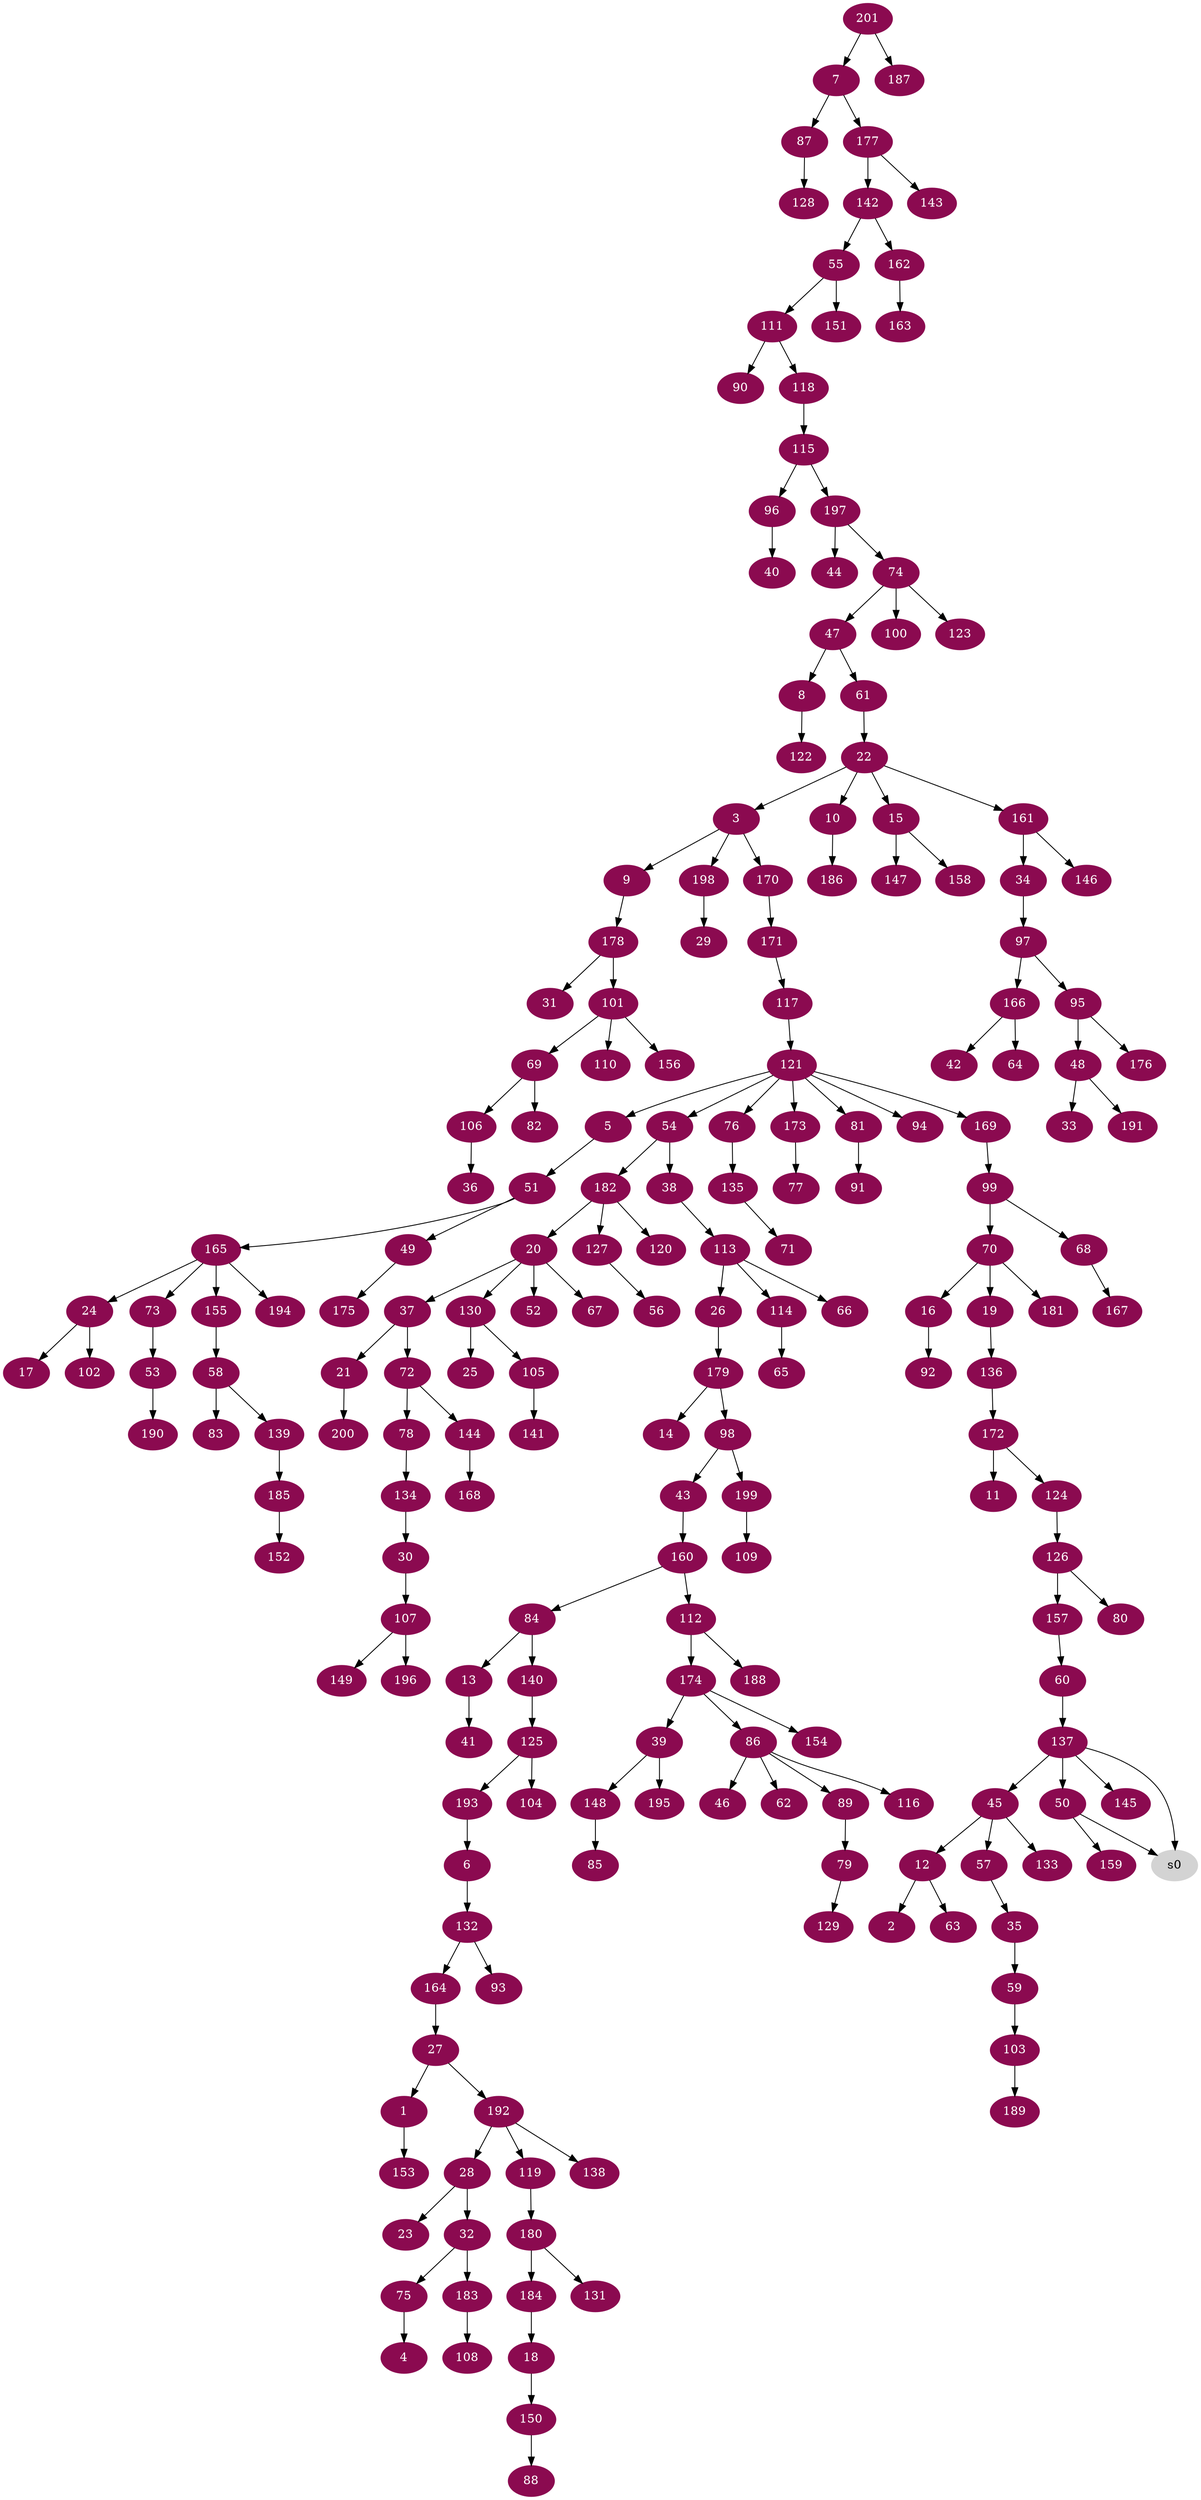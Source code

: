 digraph G {
node [color=deeppink4, style=filled, fontcolor=white];
27 -> 1;
12 -> 2;
22 -> 3;
75 -> 4;
121 -> 5;
193 -> 6;
201 -> 7;
47 -> 8;
3 -> 9;
22 -> 10;
172 -> 11;
45 -> 12;
84 -> 13;
179 -> 14;
22 -> 15;
70 -> 16;
24 -> 17;
184 -> 18;
70 -> 19;
182 -> 20;
37 -> 21;
61 -> 22;
28 -> 23;
165 -> 24;
130 -> 25;
113 -> 26;
164 -> 27;
192 -> 28;
198 -> 29;
134 -> 30;
178 -> 31;
28 -> 32;
48 -> 33;
161 -> 34;
57 -> 35;
106 -> 36;
20 -> 37;
54 -> 38;
174 -> 39;
96 -> 40;
13 -> 41;
166 -> 42;
98 -> 43;
197 -> 44;
137 -> 45;
86 -> 46;
74 -> 47;
95 -> 48;
51 -> 49;
137 -> 50;
5 -> 51;
20 -> 52;
73 -> 53;
121 -> 54;
142 -> 55;
127 -> 56;
45 -> 57;
155 -> 58;
35 -> 59;
157 -> 60;
47 -> 61;
86 -> 62;
12 -> 63;
166 -> 64;
114 -> 65;
113 -> 66;
20 -> 67;
99 -> 68;
101 -> 69;
99 -> 70;
135 -> 71;
37 -> 72;
165 -> 73;
197 -> 74;
32 -> 75;
121 -> 76;
173 -> 77;
72 -> 78;
89 -> 79;
126 -> 80;
121 -> 81;
69 -> 82;
58 -> 83;
160 -> 84;
148 -> 85;
174 -> 86;
7 -> 87;
150 -> 88;
86 -> 89;
111 -> 90;
81 -> 91;
16 -> 92;
132 -> 93;
121 -> 94;
97 -> 95;
115 -> 96;
34 -> 97;
179 -> 98;
169 -> 99;
74 -> 100;
178 -> 101;
24 -> 102;
59 -> 103;
125 -> 104;
130 -> 105;
69 -> 106;
30 -> 107;
183 -> 108;
199 -> 109;
101 -> 110;
55 -> 111;
160 -> 112;
38 -> 113;
113 -> 114;
118 -> 115;
86 -> 116;
171 -> 117;
111 -> 118;
192 -> 119;
182 -> 120;
117 -> 121;
8 -> 122;
74 -> 123;
172 -> 124;
140 -> 125;
124 -> 126;
182 -> 127;
87 -> 128;
79 -> 129;
20 -> 130;
180 -> 131;
6 -> 132;
45 -> 133;
78 -> 134;
76 -> 135;
19 -> 136;
60 -> 137;
192 -> 138;
58 -> 139;
84 -> 140;
105 -> 141;
177 -> 142;
177 -> 143;
72 -> 144;
137 -> 145;
161 -> 146;
15 -> 147;
39 -> 148;
107 -> 149;
18 -> 150;
55 -> 151;
185 -> 152;
1 -> 153;
174 -> 154;
165 -> 155;
101 -> 156;
126 -> 157;
15 -> 158;
50 -> 159;
43 -> 160;
22 -> 161;
142 -> 162;
162 -> 163;
132 -> 164;
51 -> 165;
97 -> 166;
68 -> 167;
144 -> 168;
121 -> 169;
3 -> 170;
170 -> 171;
136 -> 172;
121 -> 173;
112 -> 174;
49 -> 175;
95 -> 176;
7 -> 177;
9 -> 178;
26 -> 179;
119 -> 180;
70 -> 181;
54 -> 182;
32 -> 183;
180 -> 184;
139 -> 185;
10 -> 186;
201 -> 187;
112 -> 188;
103 -> 189;
53 -> 190;
48 -> 191;
27 -> 192;
125 -> 193;
165 -> 194;
39 -> 195;
107 -> 196;
115 -> 197;
3 -> 198;
98 -> 199;
21 -> 200;
node [color=lightgrey, style=filled, fontcolor=black];
50 -> s0;
137 -> s0;
}
